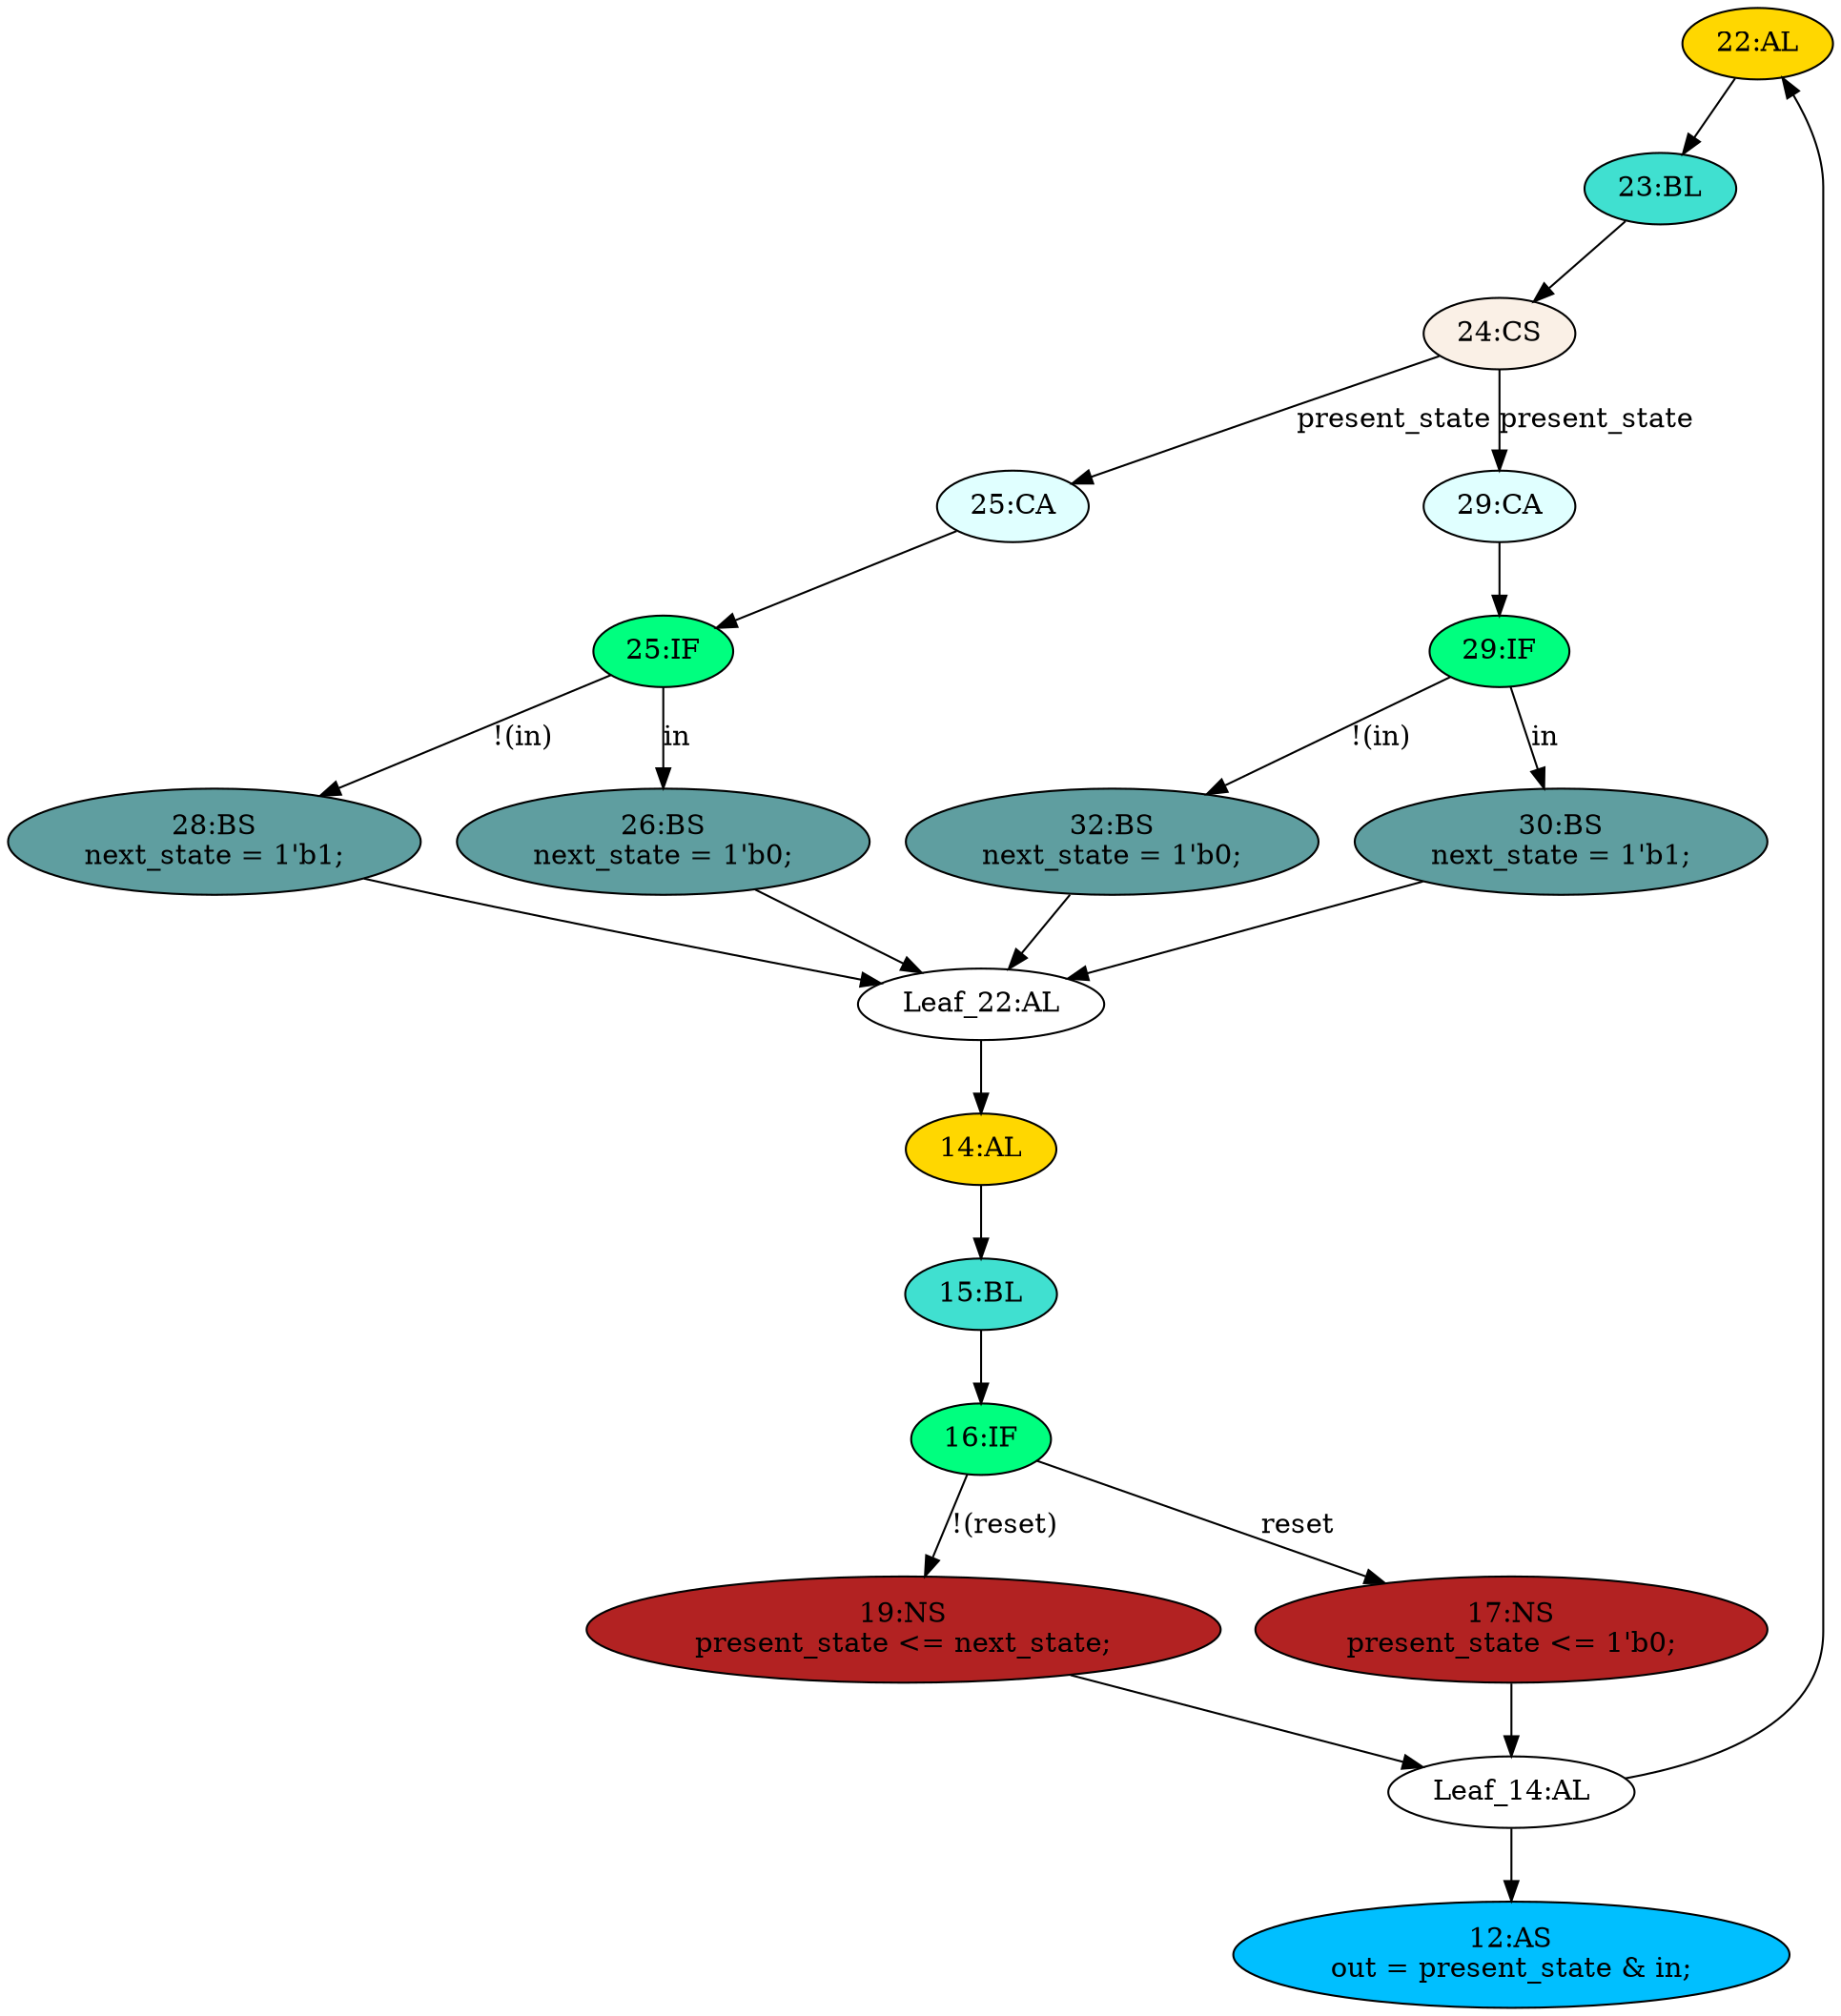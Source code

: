 strict digraph "compose( ,  )" {
	node [label="\N"];
	"22:AL"	[ast="<pyverilog.vparser.ast.Always object at 0x7fafb7f26750>",
		clk_sens=False,
		fillcolor=gold,
		label="22:AL",
		sens="['present_state', 'in']",
		statements="[]",
		style=filled,
		typ=Always,
		use_var="['present_state', 'in']"];
	"23:BL"	[ast="<pyverilog.vparser.ast.Block object at 0x7fafb7f26850>",
		fillcolor=turquoise,
		label="23:BL",
		statements="[]",
		style=filled,
		typ=Block];
	"22:AL" -> "23:BL"	[cond="[]",
		lineno=None];
	"29:IF"	[ast="<pyverilog.vparser.ast.IfStatement object at 0x7fafb7f46550>",
		fillcolor=springgreen,
		label="29:IF",
		statements="[]",
		style=filled,
		typ=IfStatement];
	"32:BS"	[ast="<pyverilog.vparser.ast.BlockingSubstitution object at 0x7fafb7b98d10>",
		fillcolor=cadetblue,
		label="32:BS
next_state = 1'b0;",
		statements="[<pyverilog.vparser.ast.BlockingSubstitution object at 0x7fafb7b98d10>]",
		style=filled,
		typ=BlockingSubstitution];
	"29:IF" -> "32:BS"	[cond="['in']",
		label="!(in)",
		lineno=29];
	"30:BS"	[ast="<pyverilog.vparser.ast.BlockingSubstitution object at 0x7fafb9aa8ad0>",
		fillcolor=cadetblue,
		label="30:BS
next_state = 1'b1;",
		statements="[<pyverilog.vparser.ast.BlockingSubstitution object at 0x7fafb9aa8ad0>]",
		style=filled,
		typ=BlockingSubstitution];
	"29:IF" -> "30:BS"	[cond="['in']",
		label=in,
		lineno=29];
	"12:AS"	[ast="<pyverilog.vparser.ast.Assign object at 0x7fafb7ed6bd0>",
		def_var="['out']",
		fillcolor=deepskyblue,
		label="12:AS
out = present_state & in;",
		statements="[]",
		style=filled,
		typ=Assign,
		use_var="['present_state', 'in']"];
	"14:AL"	[ast="<pyverilog.vparser.ast.Always object at 0x7fafb7f23890>",
		clk_sens=True,
		fillcolor=gold,
		label="14:AL",
		sens="['clk', 'reset']",
		statements="[]",
		style=filled,
		typ=Always,
		use_var="['reset', 'next_state']"];
	"15:BL"	[ast="<pyverilog.vparser.ast.Block object at 0x7fafb7f23ed0>",
		fillcolor=turquoise,
		label="15:BL",
		statements="[]",
		style=filled,
		typ=Block];
	"14:AL" -> "15:BL"	[cond="[]",
		lineno=None];
	"Leaf_22:AL"	[def_var="['next_state']",
		label="Leaf_22:AL"];
	"32:BS" -> "Leaf_22:AL"	[cond="[]",
		lineno=None];
	"19:NS"	[ast="<pyverilog.vparser.ast.NonblockingSubstitution object at 0x7fafb7f31050>",
		fillcolor=firebrick,
		label="19:NS
present_state <= next_state;",
		statements="[<pyverilog.vparser.ast.NonblockingSubstitution object at 0x7fafb7f31050>]",
		style=filled,
		typ=NonblockingSubstitution];
	"Leaf_14:AL"	[def_var="['present_state']",
		label="Leaf_14:AL"];
	"19:NS" -> "Leaf_14:AL"	[cond="[]",
		lineno=None];
	"25:IF"	[ast="<pyverilog.vparser.ast.IfStatement object at 0x7fafb8341610>",
		fillcolor=springgreen,
		label="25:IF",
		statements="[]",
		style=filled,
		typ=IfStatement];
	"28:BS"	[ast="<pyverilog.vparser.ast.BlockingSubstitution object at 0x7fafb7faa1d0>",
		fillcolor=cadetblue,
		label="28:BS
next_state = 1'b1;",
		statements="[<pyverilog.vparser.ast.BlockingSubstitution object at 0x7fafb7faa1d0>]",
		style=filled,
		typ=BlockingSubstitution];
	"25:IF" -> "28:BS"	[cond="['in']",
		label="!(in)",
		lineno=25];
	"26:BS"	[ast="<pyverilog.vparser.ast.BlockingSubstitution object at 0x7fafbb9a5190>",
		fillcolor=cadetblue,
		label="26:BS
next_state = 1'b0;",
		statements="[<pyverilog.vparser.ast.BlockingSubstitution object at 0x7fafbb9a5190>]",
		style=filled,
		typ=BlockingSubstitution];
	"25:IF" -> "26:BS"	[cond="['in']",
		label=in,
		lineno=25];
	"30:BS" -> "Leaf_22:AL"	[cond="[]",
		lineno=None];
	"28:BS" -> "Leaf_22:AL"	[cond="[]",
		lineno=None];
	"16:IF"	[ast="<pyverilog.vparser.ast.IfStatement object at 0x7fafb7f31450>",
		fillcolor=springgreen,
		label="16:IF",
		statements="[]",
		style=filled,
		typ=IfStatement];
	"16:IF" -> "19:NS"	[cond="['reset']",
		label="!(reset)",
		lineno=16];
	"17:NS"	[ast="<pyverilog.vparser.ast.NonblockingSubstitution object at 0x7fafb7ece4d0>",
		fillcolor=firebrick,
		label="17:NS
present_state <= 1'b0;",
		statements="[<pyverilog.vparser.ast.NonblockingSubstitution object at 0x7fafb7ece4d0>]",
		style=filled,
		typ=NonblockingSubstitution];
	"16:IF" -> "17:NS"	[cond="['reset']",
		label=reset,
		lineno=16];
	"25:CA"	[ast="<pyverilog.vparser.ast.Case object at 0x7fafb7f26650>",
		fillcolor=lightcyan,
		label="25:CA",
		statements="[]",
		style=filled,
		typ=Case];
	"25:CA" -> "25:IF"	[cond="[]",
		lineno=None];
	"15:BL" -> "16:IF"	[cond="[]",
		lineno=None];
	"17:NS" -> "Leaf_14:AL"	[cond="[]",
		lineno=None];
	"26:BS" -> "Leaf_22:AL"	[cond="[]",
		lineno=None];
	"24:CS"	[ast="<pyverilog.vparser.ast.CaseStatement object at 0x7fafb7f26350>",
		fillcolor=linen,
		label="24:CS",
		statements="[]",
		style=filled,
		typ=CaseStatement];
	"24:CS" -> "25:CA"	[cond="['present_state']",
		label=present_state,
		lineno=24];
	"29:CA"	[ast="<pyverilog.vparser.ast.Case object at 0x7fafb7faa250>",
		fillcolor=lightcyan,
		label="29:CA",
		statements="[]",
		style=filled,
		typ=Case];
	"24:CS" -> "29:CA"	[cond="['present_state']",
		label=present_state,
		lineno=24];
	"29:CA" -> "29:IF"	[cond="[]",
		lineno=None];
	"Leaf_22:AL" -> "14:AL";
	"Leaf_14:AL" -> "22:AL";
	"Leaf_14:AL" -> "12:AS";
	"23:BL" -> "24:CS"	[cond="[]",
		lineno=None];
}
